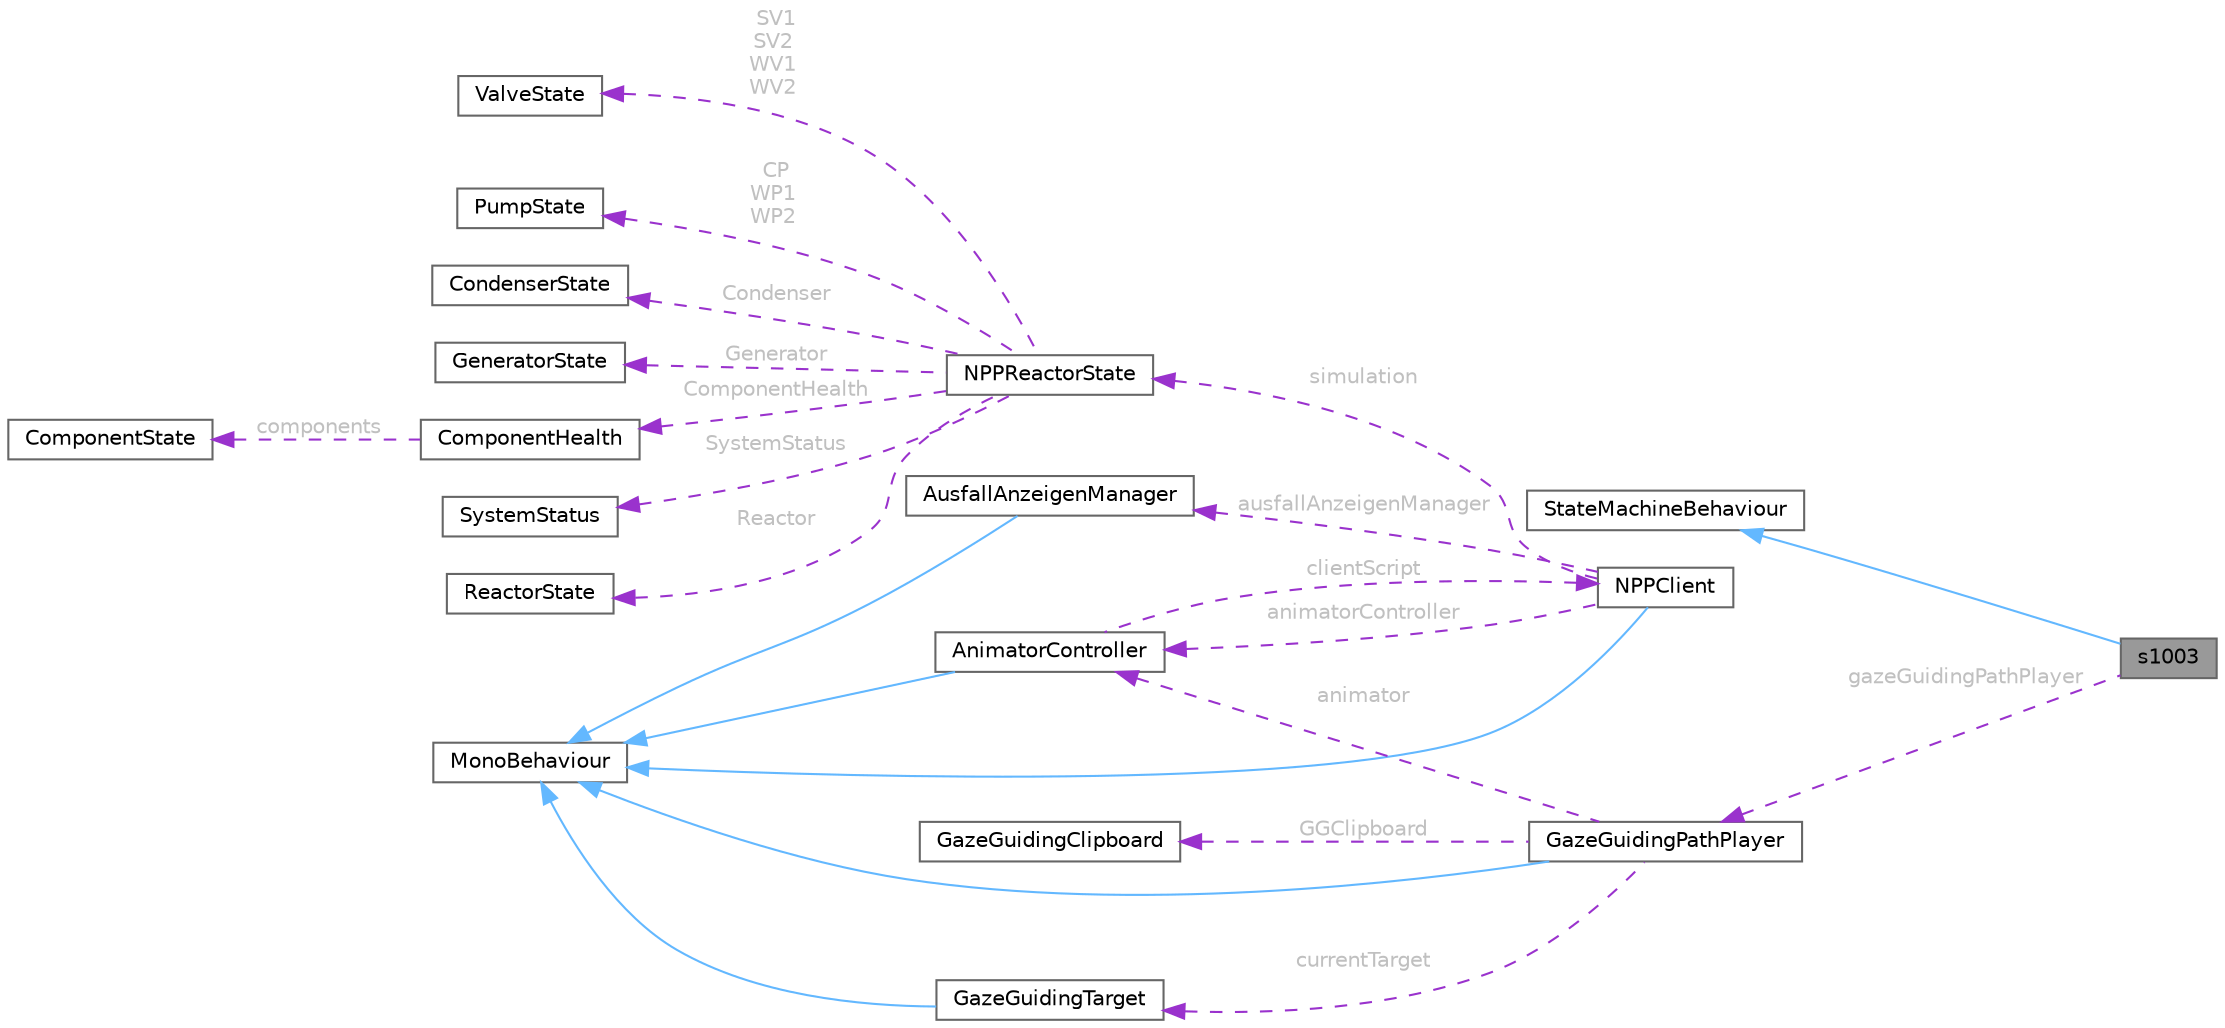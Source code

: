 digraph "s1003"
{
 // LATEX_PDF_SIZE
  bgcolor="transparent";
  edge [fontname=Helvetica,fontsize=10,labelfontname=Helvetica,labelfontsize=10];
  node [fontname=Helvetica,fontsize=10,shape=box,height=0.2,width=0.4];
  rankdir="LR";
  Node1 [id="Node000001",label="s1003",height=0.2,width=0.4,color="gray40", fillcolor="grey60", style="filled", fontcolor="black",tooltip=" "];
  Node2 -> Node1 [id="edge23_Node000001_Node000002",dir="back",color="steelblue1",style="solid",tooltip=" "];
  Node2 [id="Node000002",label="StateMachineBehaviour",height=0.2,width=0.4,color="gray40", fillcolor="white", style="filled",tooltip=" "];
  Node3 -> Node1 [id="edge24_Node000001_Node000003",dir="back",color="darkorchid3",style="dashed",tooltip=" ",label=" gazeGuidingPathPlayer",fontcolor="grey" ];
  Node3 [id="Node000003",label="GazeGuidingPathPlayer",height=0.2,width=0.4,color="gray40", fillcolor="white", style="filled",URL="$class_gaze_guiding_path_player.html",tooltip="This class implements logic for gaze guiding in a virtual environment."];
  Node4 -> Node3 [id="edge25_Node000003_Node000004",dir="back",color="steelblue1",style="solid",tooltip=" "];
  Node4 [id="Node000004",label="MonoBehaviour",height=0.2,width=0.4,color="gray40", fillcolor="white", style="filled",tooltip=" "];
  Node5 -> Node3 [id="edge26_Node000003_Node000005",dir="back",color="darkorchid3",style="dashed",tooltip=" ",label=" currentTarget",fontcolor="grey" ];
  Node5 [id="Node000005",label="GazeGuidingTarget",height=0.2,width=0.4,color="gray40", fillcolor="white", style="filled",URL="$class_gaze_guiding_target.html",tooltip="This class is used to define objects within the scene as targets for GazeGuidingPathPlayer and GazeGu..."];
  Node4 -> Node5 [id="edge27_Node000005_Node000004",dir="back",color="steelblue1",style="solid",tooltip=" "];
  Node6 -> Node3 [id="edge28_Node000003_Node000006",dir="back",color="darkorchid3",style="dashed",tooltip=" ",label=" animator",fontcolor="grey" ];
  Node6 [id="Node000006",label="AnimatorController",height=0.2,width=0.4,color="gray40", fillcolor="white", style="filled",URL="$class_animator_controller.html",tooltip="This class is used to update the animator parameters based on the state of the simulation stored in a..."];
  Node4 -> Node6 [id="edge29_Node000006_Node000004",dir="back",color="steelblue1",style="solid",tooltip=" "];
  Node7 -> Node6 [id="edge30_Node000006_Node000007",dir="back",color="darkorchid3",style="dashed",tooltip=" ",label=" clientScript",fontcolor="grey" ];
  Node7 [id="Node000007",label="NPPClient",height=0.2,width=0.4,color="gray40", fillcolor="white", style="filled",URL="$class_n_p_p_client.html",tooltip="This class implements logic for connecting to the REST Server running the simulation and fetching the..."];
  Node4 -> Node7 [id="edge31_Node000007_Node000004",dir="back",color="steelblue1",style="solid",tooltip=" "];
  Node8 -> Node7 [id="edge32_Node000007_Node000008",dir="back",color="darkorchid3",style="dashed",tooltip=" ",label=" simulation",fontcolor="grey" ];
  Node8 [id="Node000008",label="NPPReactorState",height=0.2,width=0.4,color="gray40", fillcolor="white", style="filled",URL="$class_n_p_p_reactor_state.html",tooltip="This class is used to store the state of the simulation."];
  Node9 -> Node8 [id="edge33_Node000008_Node000009",dir="back",color="darkorchid3",style="dashed",tooltip=" ",label=" SystemStatus",fontcolor="grey" ];
  Node9 [id="Node000009",label="SystemStatus",height=0.2,width=0.4,color="gray40", fillcolor="white", style="filled",URL="$class_system_status.html",tooltip="This class is used to store the state of the simulation."];
  Node10 -> Node8 [id="edge34_Node000008_Node000010",dir="back",color="darkorchid3",style="dashed",tooltip=" ",label=" Reactor",fontcolor="grey" ];
  Node10 [id="Node000010",label="ReactorState",height=0.2,width=0.4,color="gray40", fillcolor="white", style="filled",URL="$class_reactor_state.html",tooltip="This class is used to store the state of the reactor component."];
  Node11 -> Node8 [id="edge35_Node000008_Node000011",dir="back",color="darkorchid3",style="dashed",tooltip=" ",label=" SV1\nSV2\nWV1\nWV2",fontcolor="grey" ];
  Node11 [id="Node000011",label="ValveState",height=0.2,width=0.4,color="gray40", fillcolor="white", style="filled",URL="$class_valve_state.html",tooltip="This class is used to store the state of a valve component."];
  Node12 -> Node8 [id="edge36_Node000008_Node000012",dir="back",color="darkorchid3",style="dashed",tooltip=" ",label=" CP\nWP1\nWP2",fontcolor="grey" ];
  Node12 [id="Node000012",label="PumpState",height=0.2,width=0.4,color="gray40", fillcolor="white", style="filled",URL="$class_pump_state.html",tooltip="This class is used to store the state of a pump component."];
  Node13 -> Node8 [id="edge37_Node000008_Node000013",dir="back",color="darkorchid3",style="dashed",tooltip=" ",label=" Condenser",fontcolor="grey" ];
  Node13 [id="Node000013",label="CondenserState",height=0.2,width=0.4,color="gray40", fillcolor="white", style="filled",URL="$class_condenser_state.html",tooltip="This class is used to store the state of the condenser component."];
  Node14 -> Node8 [id="edge38_Node000008_Node000014",dir="back",color="darkorchid3",style="dashed",tooltip=" ",label=" Generator",fontcolor="grey" ];
  Node14 [id="Node000014",label="GeneratorState",height=0.2,width=0.4,color="gray40", fillcolor="white", style="filled",URL="$class_generator_state.html",tooltip="This class is used to store the state of the generator component."];
  Node15 -> Node8 [id="edge39_Node000008_Node000015",dir="back",color="darkorchid3",style="dashed",tooltip=" ",label=" ComponentHealth",fontcolor="grey" ];
  Node15 [id="Node000015",label="ComponentHealth",height=0.2,width=0.4,color="gray40", fillcolor="white", style="filled",URL="$class_component_health.html",tooltip="This class is used to store the state of all components, see ComponentState."];
  Node16 -> Node15 [id="edge40_Node000015_Node000016",dir="back",color="darkorchid3",style="dashed",tooltip=" ",label=" components",fontcolor="grey" ];
  Node16 [id="Node000016",label="ComponentState",height=0.2,width=0.4,color="gray40", fillcolor="white", style="filled",URL="$class_component_state.html",tooltip="This class is used to store the state of a component."];
  Node6 -> Node7 [id="edge41_Node000007_Node000006",dir="back",color="darkorchid3",style="dashed",tooltip=" ",label=" animatorController",fontcolor="grey" ];
  Node17 -> Node7 [id="edge42_Node000007_Node000017",dir="back",color="darkorchid3",style="dashed",tooltip=" ",label=" ausfallAnzeigenManager",fontcolor="grey" ];
  Node17 [id="Node000017",label="AusfallAnzeigenManager",height=0.2,width=0.4,color="gray40", fillcolor="white", style="filled",URL="$class_ausfall_anzeigen_manager.html",tooltip="This class implements logic to manage multiple displays signalling to the player whether specific com..."];
  Node4 -> Node17 [id="edge43_Node000017_Node000004",dir="back",color="steelblue1",style="solid",tooltip=" "];
  Node18 -> Node3 [id="edge44_Node000003_Node000018",dir="back",color="darkorchid3",style="dashed",tooltip=" ",label=" GGClipboard",fontcolor="grey" ];
  Node18 [id="Node000018",label="GazeGuidingClipboard",height=0.2,width=0.4,color="gray40", fillcolor="white", style="filled",URL="$class_gaze_guiding_clipboard.html",tooltip="This class implements logic to highlight tasks on a clipboard a player has to perform to complete a s..."];
}
